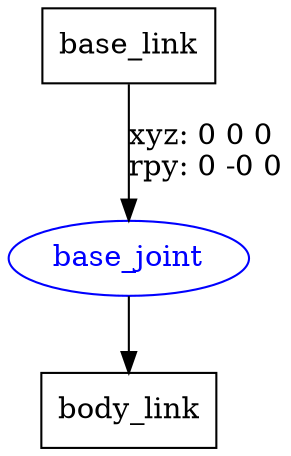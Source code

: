 digraph G {
node [shape=box];
"base_link" [label="base_link"];
"body_link" [label="body_link"];
node [shape=ellipse, color=blue, fontcolor=blue];
"base_link" -> "base_joint" [label="xyz: 0 0 0 \nrpy: 0 -0 0"]
"base_joint" -> "body_link"
}
